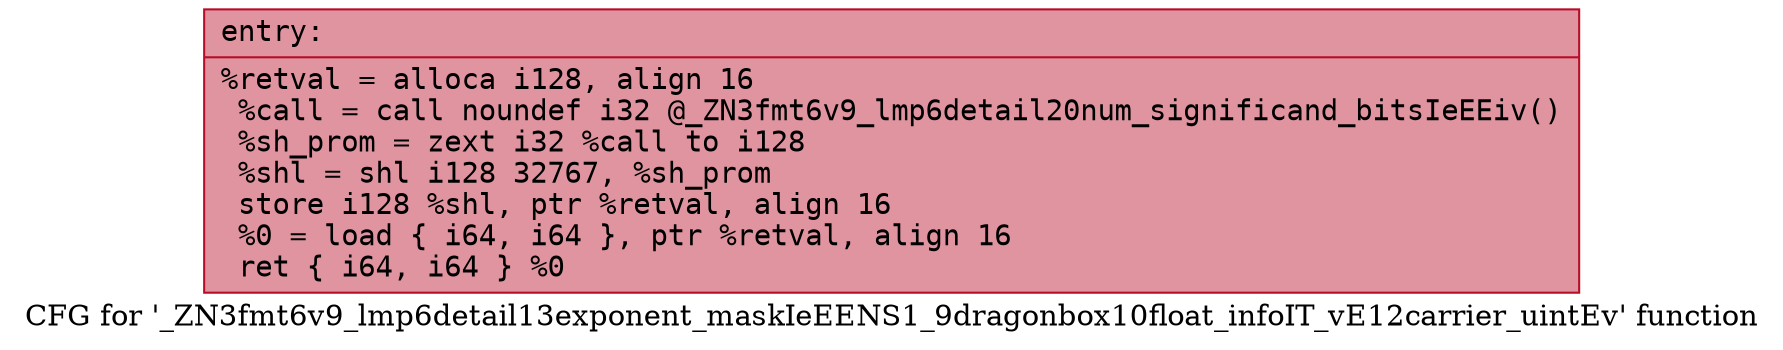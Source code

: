 digraph "CFG for '_ZN3fmt6v9_lmp6detail13exponent_maskIeEENS1_9dragonbox10float_infoIT_vE12carrier_uintEv' function" {
	label="CFG for '_ZN3fmt6v9_lmp6detail13exponent_maskIeEENS1_9dragonbox10float_infoIT_vE12carrier_uintEv' function";

	Node0x55fec333e2c0 [shape=record,color="#b70d28ff", style=filled, fillcolor="#b70d2870" fontname="Courier",label="{entry:\l|  %retval = alloca i128, align 16\l  %call = call noundef i32 @_ZN3fmt6v9_lmp6detail20num_significand_bitsIeEEiv()\l  %sh_prom = zext i32 %call to i128\l  %shl = shl i128 32767, %sh_prom\l  store i128 %shl, ptr %retval, align 16\l  %0 = load \{ i64, i64 \}, ptr %retval, align 16\l  ret \{ i64, i64 \} %0\l}"];
}
